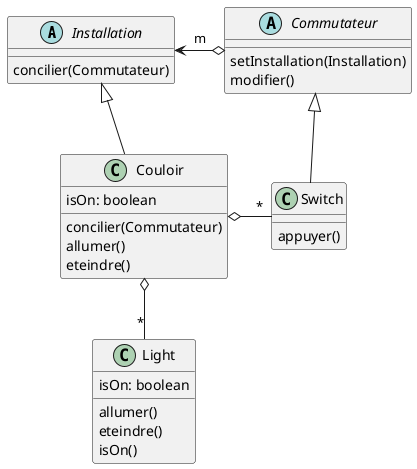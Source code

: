 @startuml
'https://plantuml.com/class-diagram

Abstract class Installation{
    concilier(Commutateur)
}
class Couloir{
    isOn: boolean
    concilier(Commutateur)
    allumer()
    eteindre()
}

abstract class Commutateur{
    setInstallation(Installation)
    modifier()
}

class Switch{
    appuyer()
}

class Light{
    allumer()
    eteindre()
    isOn()
    isOn: boolean

}

Installation <-o Commutateur : m


Installation <|-- Couloir

Commutateur <|-- Switch
Couloir o- "*" Switch
Couloir o-- "*" Light


@enduml
